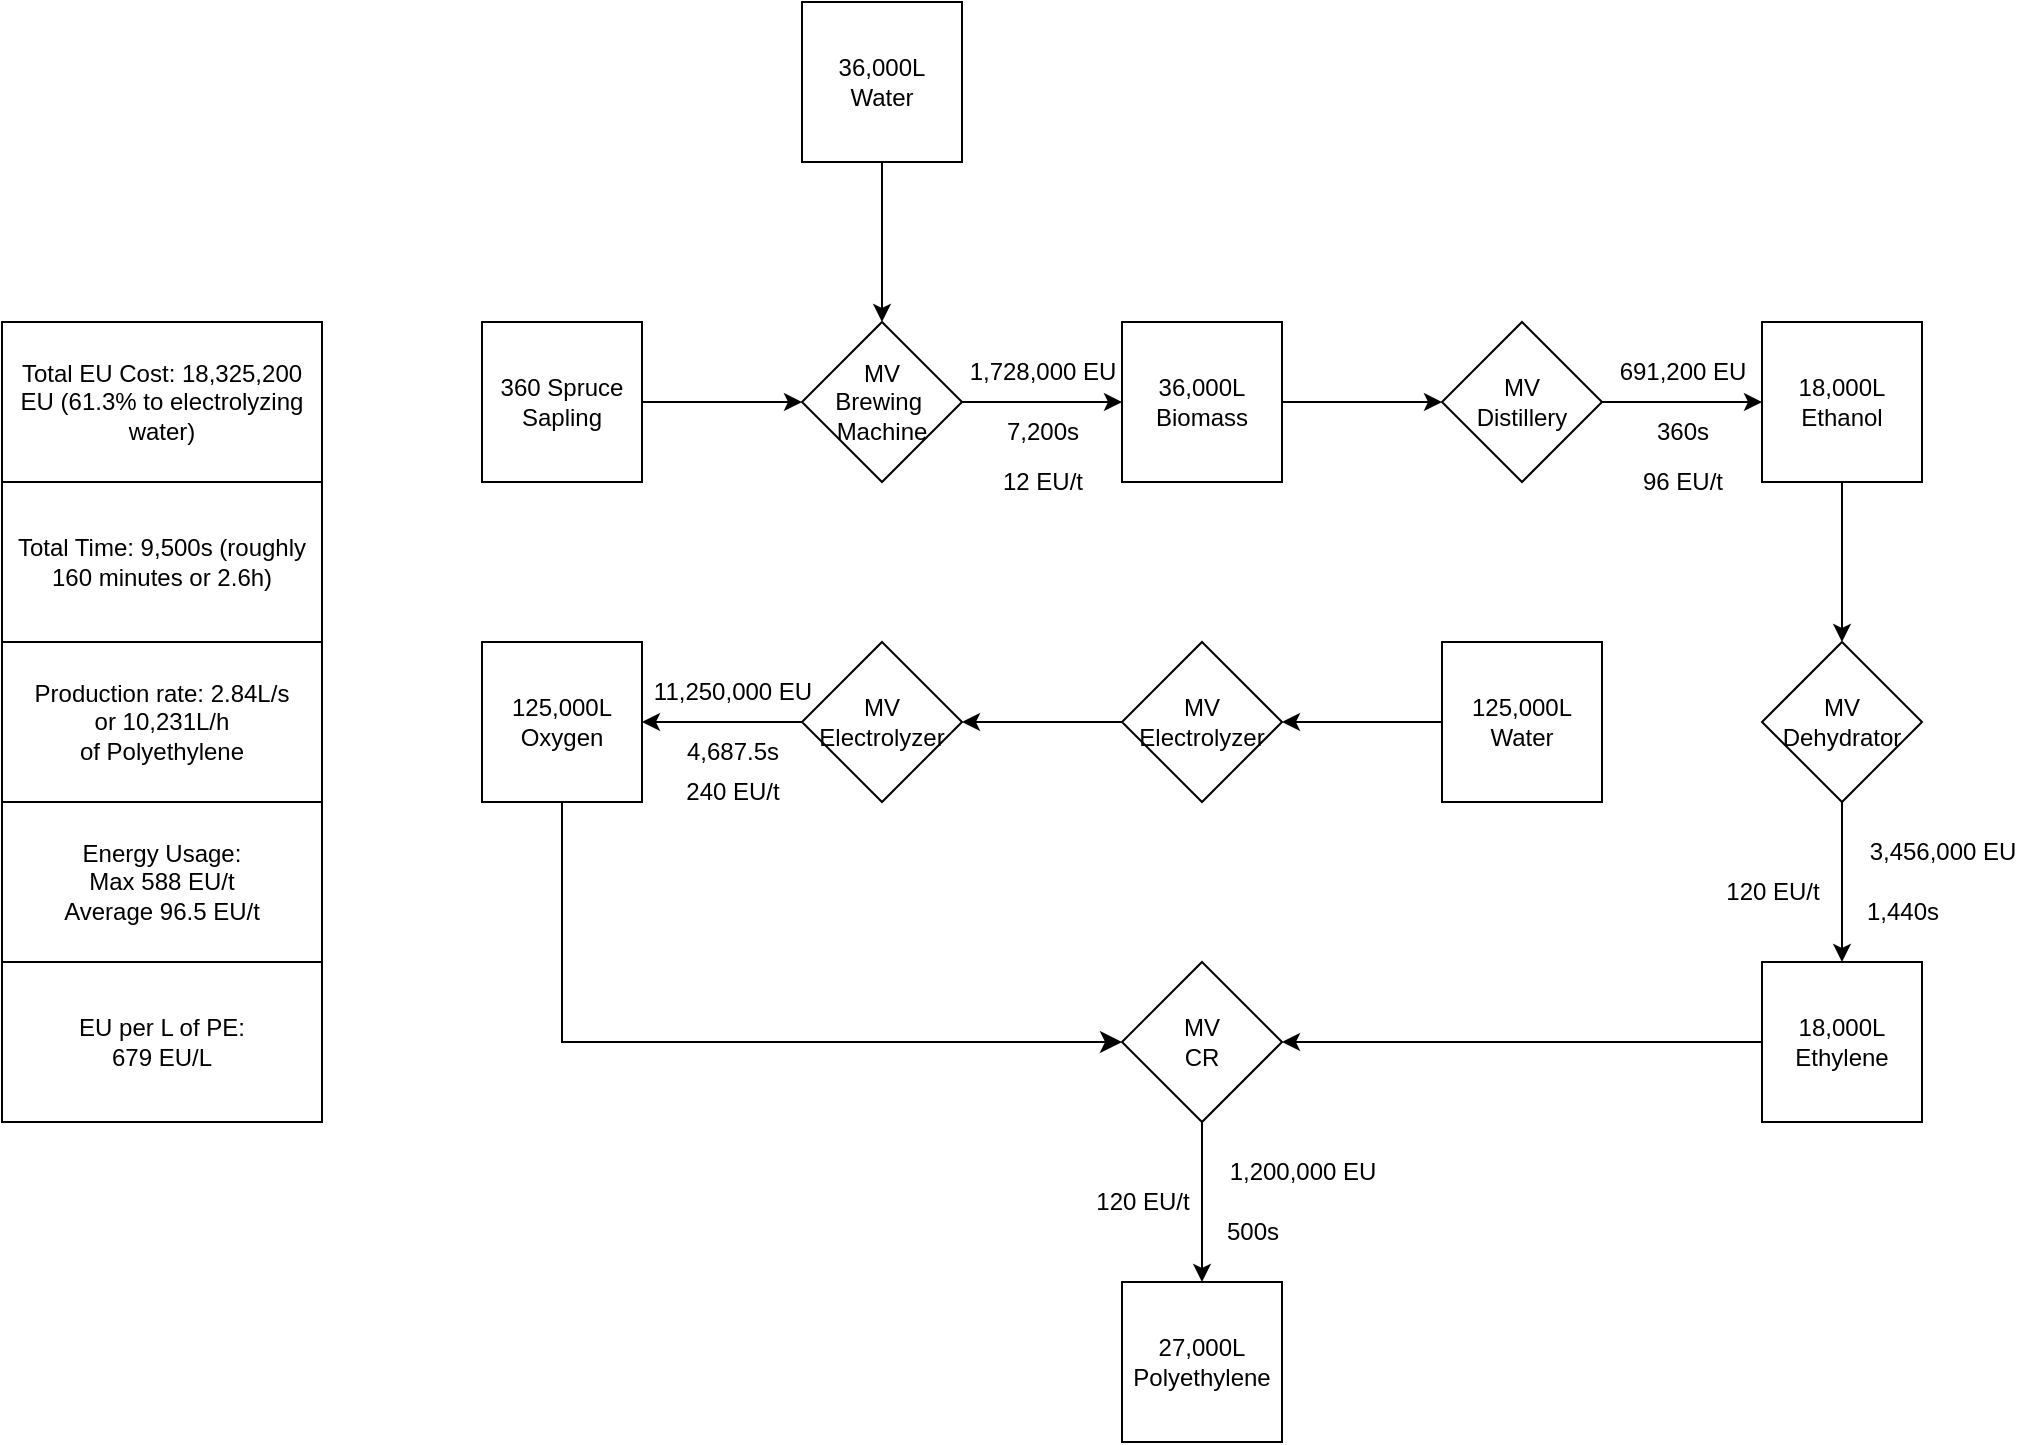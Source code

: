 <mxfile version="20.8.23" type="github">
  <diagram name="Page-1" id="oLp8PXrFoAo25mWbSfcb">
    <mxGraphModel dx="2243" dy="1858" grid="1" gridSize="10" guides="1" tooltips="1" connect="1" arrows="1" fold="1" page="1" pageScale="1" pageWidth="850" pageHeight="1100" math="0" shadow="0">
      <root>
        <mxCell id="0" />
        <mxCell id="1" parent="0" />
        <mxCell id="z9_6NJVO3Y7MdxRCK-k6-3" value="" style="edgeStyle=orthogonalEdgeStyle;rounded=0;orthogonalLoop=1;jettySize=auto;html=1;" parent="1" source="z9_6NJVO3Y7MdxRCK-k6-1" target="z9_6NJVO3Y7MdxRCK-k6-2" edge="1">
          <mxGeometry relative="1" as="geometry" />
        </mxCell>
        <mxCell id="z9_6NJVO3Y7MdxRCK-k6-1" value="360 Spruce Sapling" style="whiteSpace=wrap;html=1;aspect=fixed;" parent="1" vertex="1">
          <mxGeometry x="40" y="40" width="80" height="80" as="geometry" />
        </mxCell>
        <mxCell id="z9_6NJVO3Y7MdxRCK-k6-7" value="" style="edgeStyle=orthogonalEdgeStyle;rounded=0;orthogonalLoop=1;jettySize=auto;html=1;" parent="1" source="z9_6NJVO3Y7MdxRCK-k6-2" target="z9_6NJVO3Y7MdxRCK-k6-6" edge="1">
          <mxGeometry relative="1" as="geometry" />
        </mxCell>
        <mxCell id="z9_6NJVO3Y7MdxRCK-k6-2" value="MV&lt;br&gt;Brewing&amp;nbsp;&lt;br&gt;Machine" style="rhombus;whiteSpace=wrap;html=1;" parent="1" vertex="1">
          <mxGeometry x="200" y="40" width="80" height="80" as="geometry" />
        </mxCell>
        <mxCell id="z9_6NJVO3Y7MdxRCK-k6-5" value="" style="edgeStyle=orthogonalEdgeStyle;rounded=0;orthogonalLoop=1;jettySize=auto;html=1;" parent="1" source="z9_6NJVO3Y7MdxRCK-k6-4" target="z9_6NJVO3Y7MdxRCK-k6-2" edge="1">
          <mxGeometry relative="1" as="geometry" />
        </mxCell>
        <mxCell id="z9_6NJVO3Y7MdxRCK-k6-4" value="36,000L&lt;br&gt;Water" style="whiteSpace=wrap;html=1;aspect=fixed;" parent="1" vertex="1">
          <mxGeometry x="200" y="-120" width="80" height="80" as="geometry" />
        </mxCell>
        <mxCell id="z9_6NJVO3Y7MdxRCK-k6-11" value="" style="edgeStyle=orthogonalEdgeStyle;rounded=0;orthogonalLoop=1;jettySize=auto;html=1;" parent="1" source="z9_6NJVO3Y7MdxRCK-k6-6" target="z9_6NJVO3Y7MdxRCK-k6-10" edge="1">
          <mxGeometry relative="1" as="geometry" />
        </mxCell>
        <mxCell id="z9_6NJVO3Y7MdxRCK-k6-6" value="36,000L&lt;br&gt;Biomass" style="whiteSpace=wrap;html=1;aspect=fixed;" parent="1" vertex="1">
          <mxGeometry x="360" y="40" width="80" height="80" as="geometry" />
        </mxCell>
        <mxCell id="z9_6NJVO3Y7MdxRCK-k6-8" value="1,728,000 EU" style="text;html=1;align=center;verticalAlign=middle;resizable=0;points=[];autosize=1;strokeColor=none;fillColor=none;" parent="1" vertex="1">
          <mxGeometry x="270" y="50" width="100" height="30" as="geometry" />
        </mxCell>
        <mxCell id="z9_6NJVO3Y7MdxRCK-k6-9" value="7,200s" style="text;html=1;align=center;verticalAlign=middle;resizable=0;points=[];autosize=1;strokeColor=none;fillColor=none;" parent="1" vertex="1">
          <mxGeometry x="290" y="80" width="60" height="30" as="geometry" />
        </mxCell>
        <mxCell id="z9_6NJVO3Y7MdxRCK-k6-13" value="" style="edgeStyle=orthogonalEdgeStyle;rounded=0;orthogonalLoop=1;jettySize=auto;html=1;" parent="1" source="z9_6NJVO3Y7MdxRCK-k6-10" target="z9_6NJVO3Y7MdxRCK-k6-12" edge="1">
          <mxGeometry relative="1" as="geometry" />
        </mxCell>
        <mxCell id="z9_6NJVO3Y7MdxRCK-k6-10" value="MV&lt;br&gt;Distillery" style="rhombus;whiteSpace=wrap;html=1;" parent="1" vertex="1">
          <mxGeometry x="520" y="40" width="80" height="80" as="geometry" />
        </mxCell>
        <mxCell id="z9_6NJVO3Y7MdxRCK-k6-20" value="" style="edgeStyle=orthogonalEdgeStyle;rounded=0;orthogonalLoop=1;jettySize=auto;html=1;" parent="1" source="z9_6NJVO3Y7MdxRCK-k6-12" target="z9_6NJVO3Y7MdxRCK-k6-19" edge="1">
          <mxGeometry relative="1" as="geometry" />
        </mxCell>
        <mxCell id="z9_6NJVO3Y7MdxRCK-k6-12" value="18,000L&lt;br&gt;Ethanol" style="whiteSpace=wrap;html=1;aspect=fixed;" parent="1" vertex="1">
          <mxGeometry x="680" y="40" width="80" height="80" as="geometry" />
        </mxCell>
        <mxCell id="z9_6NJVO3Y7MdxRCK-k6-14" value="691,200 EU" style="text;html=1;align=center;verticalAlign=middle;resizable=0;points=[];autosize=1;strokeColor=none;fillColor=none;" parent="1" vertex="1">
          <mxGeometry x="595" y="50" width="90" height="30" as="geometry" />
        </mxCell>
        <mxCell id="z9_6NJVO3Y7MdxRCK-k6-15" value="360s" style="text;html=1;align=center;verticalAlign=middle;resizable=0;points=[];autosize=1;strokeColor=none;fillColor=none;" parent="1" vertex="1">
          <mxGeometry x="615" y="80" width="50" height="30" as="geometry" />
        </mxCell>
        <mxCell id="z9_6NJVO3Y7MdxRCK-k6-22" value="" style="edgeStyle=orthogonalEdgeStyle;rounded=0;orthogonalLoop=1;jettySize=auto;html=1;" parent="1" source="z9_6NJVO3Y7MdxRCK-k6-19" target="z9_6NJVO3Y7MdxRCK-k6-21" edge="1">
          <mxGeometry relative="1" as="geometry" />
        </mxCell>
        <mxCell id="z9_6NJVO3Y7MdxRCK-k6-19" value="MV&lt;br&gt;Dehydrator" style="rhombus;whiteSpace=wrap;html=1;" parent="1" vertex="1">
          <mxGeometry x="680" y="200" width="80" height="80" as="geometry" />
        </mxCell>
        <mxCell id="z9_6NJVO3Y7MdxRCK-k6-44" value="" style="edgeStyle=orthogonalEdgeStyle;rounded=0;orthogonalLoop=1;jettySize=auto;html=1;" parent="1" source="z9_6NJVO3Y7MdxRCK-k6-21" target="z9_6NJVO3Y7MdxRCK-k6-43" edge="1">
          <mxGeometry relative="1" as="geometry" />
        </mxCell>
        <mxCell id="z9_6NJVO3Y7MdxRCK-k6-21" value="18,000L&lt;br&gt;Ethylene" style="whiteSpace=wrap;html=1;aspect=fixed;" parent="1" vertex="1">
          <mxGeometry x="680" y="360" width="80" height="80" as="geometry" />
        </mxCell>
        <mxCell id="z9_6NJVO3Y7MdxRCK-k6-23" value="3,456,000 EU" style="text;html=1;align=center;verticalAlign=middle;resizable=0;points=[];autosize=1;strokeColor=none;fillColor=none;" parent="1" vertex="1">
          <mxGeometry x="720" y="290" width="100" height="30" as="geometry" />
        </mxCell>
        <mxCell id="z9_6NJVO3Y7MdxRCK-k6-24" value="1,440s" style="text;html=1;align=center;verticalAlign=middle;resizable=0;points=[];autosize=1;strokeColor=none;fillColor=none;" parent="1" vertex="1">
          <mxGeometry x="720" y="320" width="60" height="30" as="geometry" />
        </mxCell>
        <mxCell id="z9_6NJVO3Y7MdxRCK-k6-27" value="" style="edgeStyle=orthogonalEdgeStyle;rounded=0;orthogonalLoop=1;jettySize=auto;html=1;" parent="1" source="z9_6NJVO3Y7MdxRCK-k6-25" target="z9_6NJVO3Y7MdxRCK-k6-26" edge="1">
          <mxGeometry relative="1" as="geometry" />
        </mxCell>
        <mxCell id="z9_6NJVO3Y7MdxRCK-k6-25" value="125,000L&lt;br&gt;Water" style="whiteSpace=wrap;html=1;aspect=fixed;" parent="1" vertex="1">
          <mxGeometry x="520" y="200" width="80" height="80" as="geometry" />
        </mxCell>
        <mxCell id="z9_6NJVO3Y7MdxRCK-k6-33" value="" style="edgeStyle=orthogonalEdgeStyle;rounded=0;orthogonalLoop=1;jettySize=auto;html=1;" parent="1" source="z9_6NJVO3Y7MdxRCK-k6-26" target="z9_6NJVO3Y7MdxRCK-k6-32" edge="1">
          <mxGeometry relative="1" as="geometry" />
        </mxCell>
        <mxCell id="z9_6NJVO3Y7MdxRCK-k6-26" value="MV&lt;br&gt;Electrolyzer" style="rhombus;whiteSpace=wrap;html=1;" parent="1" vertex="1">
          <mxGeometry x="360" y="200" width="80" height="80" as="geometry" />
        </mxCell>
        <mxCell id="z9_6NJVO3Y7MdxRCK-k6-35" value="" style="edgeStyle=orthogonalEdgeStyle;rounded=0;orthogonalLoop=1;jettySize=auto;html=1;" parent="1" source="z9_6NJVO3Y7MdxRCK-k6-32" target="z9_6NJVO3Y7MdxRCK-k6-34" edge="1">
          <mxGeometry relative="1" as="geometry" />
        </mxCell>
        <mxCell id="z9_6NJVO3Y7MdxRCK-k6-32" value="MV&lt;br&gt;Electrolyzer" style="rhombus;whiteSpace=wrap;html=1;" parent="1" vertex="1">
          <mxGeometry x="200" y="200" width="80" height="80" as="geometry" />
        </mxCell>
        <mxCell id="z9_6NJVO3Y7MdxRCK-k6-34" value="125,000L&lt;br&gt;Oxygen" style="whiteSpace=wrap;html=1;aspect=fixed;" parent="1" vertex="1">
          <mxGeometry x="40" y="200" width="80" height="80" as="geometry" />
        </mxCell>
        <mxCell id="z9_6NJVO3Y7MdxRCK-k6-38" value="11,250,000 EU" style="text;html=1;align=center;verticalAlign=middle;resizable=0;points=[];autosize=1;strokeColor=none;fillColor=none;" parent="1" vertex="1">
          <mxGeometry x="115" y="210" width="100" height="30" as="geometry" />
        </mxCell>
        <mxCell id="z9_6NJVO3Y7MdxRCK-k6-39" value="4,687.5s" style="text;html=1;align=center;verticalAlign=middle;resizable=0;points=[];autosize=1;strokeColor=none;fillColor=none;" parent="1" vertex="1">
          <mxGeometry x="130" y="240" width="70" height="30" as="geometry" />
        </mxCell>
        <mxCell id="z9_6NJVO3Y7MdxRCK-k6-47" value="" style="edgeStyle=orthogonalEdgeStyle;rounded=0;orthogonalLoop=1;jettySize=auto;html=1;" parent="1" source="z9_6NJVO3Y7MdxRCK-k6-43" target="z9_6NJVO3Y7MdxRCK-k6-46" edge="1">
          <mxGeometry relative="1" as="geometry" />
        </mxCell>
        <mxCell id="z9_6NJVO3Y7MdxRCK-k6-43" value="MV&lt;br&gt;CR" style="rhombus;whiteSpace=wrap;html=1;" parent="1" vertex="1">
          <mxGeometry x="360" y="360" width="80" height="80" as="geometry" />
        </mxCell>
        <mxCell id="z9_6NJVO3Y7MdxRCK-k6-45" value="" style="edgeStyle=segmentEdgeStyle;endArrow=classic;html=1;curved=0;rounded=0;endSize=8;startSize=8;sourcePerimeterSpacing=0;targetPerimeterSpacing=0;exitX=0.5;exitY=1;exitDx=0;exitDy=0;" parent="1" source="z9_6NJVO3Y7MdxRCK-k6-34" edge="1">
          <mxGeometry width="100" relative="1" as="geometry">
            <mxPoint x="80" y="360" as="sourcePoint" />
            <mxPoint x="360" y="400" as="targetPoint" />
            <Array as="points">
              <mxPoint x="80" y="400" />
            </Array>
          </mxGeometry>
        </mxCell>
        <mxCell id="z9_6NJVO3Y7MdxRCK-k6-46" value="27,000L&lt;br&gt;Polyethylene" style="whiteSpace=wrap;html=1;aspect=fixed;" parent="1" vertex="1">
          <mxGeometry x="360" y="520" width="80" height="80" as="geometry" />
        </mxCell>
        <mxCell id="z9_6NJVO3Y7MdxRCK-k6-48" value="500s" style="text;html=1;align=center;verticalAlign=middle;resizable=0;points=[];autosize=1;strokeColor=none;fillColor=none;" parent="1" vertex="1">
          <mxGeometry x="400" y="480" width="50" height="30" as="geometry" />
        </mxCell>
        <mxCell id="z9_6NJVO3Y7MdxRCK-k6-49" value="1,200,000 EU" style="text;html=1;align=center;verticalAlign=middle;resizable=0;points=[];autosize=1;strokeColor=none;fillColor=none;" parent="1" vertex="1">
          <mxGeometry x="400" y="450" width="100" height="30" as="geometry" />
        </mxCell>
        <mxCell id="z9_6NJVO3Y7MdxRCK-k6-51" value="Total EU Cost: 18,325,200 EU (61.3% to electrolyzing water)" style="rounded=0;whiteSpace=wrap;html=1;" parent="1" vertex="1">
          <mxGeometry x="-200" y="40" width="160" height="80" as="geometry" />
        </mxCell>
        <mxCell id="z9_6NJVO3Y7MdxRCK-k6-52" value="Total Time: 9,500s (roughly 160 minutes or 2.6h)" style="rounded=0;whiteSpace=wrap;html=1;" parent="1" vertex="1">
          <mxGeometry x="-200" y="120" width="160" height="80" as="geometry" />
        </mxCell>
        <mxCell id="z9_6NJVO3Y7MdxRCK-k6-53" value="Production rate: 2.84L/s&lt;br&gt;or 10,231L/h&lt;br&gt;of Polyethylene" style="rounded=0;whiteSpace=wrap;html=1;" parent="1" vertex="1">
          <mxGeometry x="-200" y="200" width="160" height="80" as="geometry" />
        </mxCell>
        <mxCell id="z9_6NJVO3Y7MdxRCK-k6-54" value="Energy Usage: &lt;br&gt;Max 588 EU/t&lt;br&gt;Average 96.5 EU/t" style="rounded=0;whiteSpace=wrap;html=1;" parent="1" vertex="1">
          <mxGeometry x="-200" y="280" width="160" height="80" as="geometry" />
        </mxCell>
        <mxCell id="z9_6NJVO3Y7MdxRCK-k6-55" value="120 EU/t" style="text;html=1;align=center;verticalAlign=middle;resizable=0;points=[];autosize=1;strokeColor=none;fillColor=none;" parent="1" vertex="1">
          <mxGeometry x="335" y="465" width="70" height="30" as="geometry" />
        </mxCell>
        <mxCell id="z9_6NJVO3Y7MdxRCK-k6-56" value="120 EU/t" style="text;html=1;align=center;verticalAlign=middle;resizable=0;points=[];autosize=1;strokeColor=none;fillColor=none;" parent="1" vertex="1">
          <mxGeometry x="650" y="310" width="70" height="30" as="geometry" />
        </mxCell>
        <mxCell id="z9_6NJVO3Y7MdxRCK-k6-59" value="240 EU/t" style="text;html=1;align=center;verticalAlign=middle;resizable=0;points=[];autosize=1;strokeColor=none;fillColor=none;" parent="1" vertex="1">
          <mxGeometry x="130" y="260" width="70" height="30" as="geometry" />
        </mxCell>
        <mxCell id="z9_6NJVO3Y7MdxRCK-k6-60" value="96 EU/t" style="text;html=1;align=center;verticalAlign=middle;resizable=0;points=[];autosize=1;strokeColor=none;fillColor=none;" parent="1" vertex="1">
          <mxGeometry x="610" y="105" width="60" height="30" as="geometry" />
        </mxCell>
        <mxCell id="z9_6NJVO3Y7MdxRCK-k6-61" value="12 EU/t" style="text;html=1;align=center;verticalAlign=middle;resizable=0;points=[];autosize=1;strokeColor=none;fillColor=none;" parent="1" vertex="1">
          <mxGeometry x="290" y="105" width="60" height="30" as="geometry" />
        </mxCell>
        <mxCell id="z9_6NJVO3Y7MdxRCK-k6-62" value="EU per L of PE:&lt;br&gt;679 EU/L" style="rounded=0;whiteSpace=wrap;html=1;" parent="1" vertex="1">
          <mxGeometry x="-200" y="360" width="160" height="80" as="geometry" />
        </mxCell>
      </root>
    </mxGraphModel>
  </diagram>
</mxfile>
